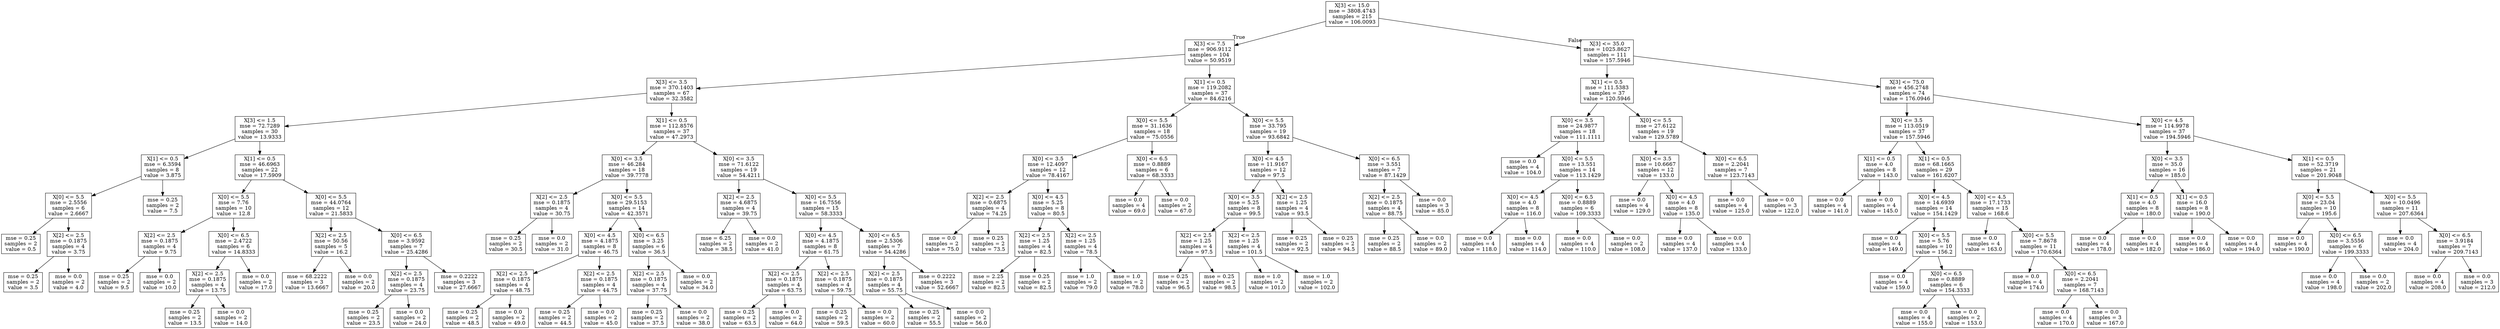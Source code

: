 digraph Tree {
node [shape=box] ;
0 [label="X[3] <= 15.0\nmse = 3808.4743\nsamples = 215\nvalue = 106.0093"] ;
1 [label="X[3] <= 7.5\nmse = 906.9112\nsamples = 104\nvalue = 50.9519"] ;
0 -> 1 [labeldistance=2.5, labelangle=45, headlabel="True"] ;
2 [label="X[3] <= 3.5\nmse = 370.1403\nsamples = 67\nvalue = 32.3582"] ;
1 -> 2 ;
3 [label="X[3] <= 1.5\nmse = 72.7289\nsamples = 30\nvalue = 13.9333"] ;
2 -> 3 ;
4 [label="X[1] <= 0.5\nmse = 6.3594\nsamples = 8\nvalue = 3.875"] ;
3 -> 4 ;
5 [label="X[0] <= 5.5\nmse = 2.5556\nsamples = 6\nvalue = 2.6667"] ;
4 -> 5 ;
6 [label="mse = 0.25\nsamples = 2\nvalue = 0.5"] ;
5 -> 6 ;
7 [label="X[2] <= 2.5\nmse = 0.1875\nsamples = 4\nvalue = 3.75"] ;
5 -> 7 ;
8 [label="mse = 0.25\nsamples = 2\nvalue = 3.5"] ;
7 -> 8 ;
9 [label="mse = 0.0\nsamples = 2\nvalue = 4.0"] ;
7 -> 9 ;
10 [label="mse = 0.25\nsamples = 2\nvalue = 7.5"] ;
4 -> 10 ;
11 [label="X[1] <= 0.5\nmse = 46.6963\nsamples = 22\nvalue = 17.5909"] ;
3 -> 11 ;
12 [label="X[0] <= 5.5\nmse = 7.76\nsamples = 10\nvalue = 12.8"] ;
11 -> 12 ;
13 [label="X[2] <= 2.5\nmse = 0.1875\nsamples = 4\nvalue = 9.75"] ;
12 -> 13 ;
14 [label="mse = 0.25\nsamples = 2\nvalue = 9.5"] ;
13 -> 14 ;
15 [label="mse = 0.0\nsamples = 2\nvalue = 10.0"] ;
13 -> 15 ;
16 [label="X[0] <= 6.5\nmse = 2.4722\nsamples = 6\nvalue = 14.8333"] ;
12 -> 16 ;
17 [label="X[2] <= 2.5\nmse = 0.1875\nsamples = 4\nvalue = 13.75"] ;
16 -> 17 ;
18 [label="mse = 0.25\nsamples = 2\nvalue = 13.5"] ;
17 -> 18 ;
19 [label="mse = 0.0\nsamples = 2\nvalue = 14.0"] ;
17 -> 19 ;
20 [label="mse = 0.0\nsamples = 2\nvalue = 17.0"] ;
16 -> 20 ;
21 [label="X[0] <= 5.5\nmse = 44.0764\nsamples = 12\nvalue = 21.5833"] ;
11 -> 21 ;
22 [label="X[2] <= 2.5\nmse = 50.56\nsamples = 5\nvalue = 16.2"] ;
21 -> 22 ;
23 [label="mse = 68.2222\nsamples = 3\nvalue = 13.6667"] ;
22 -> 23 ;
24 [label="mse = 0.0\nsamples = 2\nvalue = 20.0"] ;
22 -> 24 ;
25 [label="X[0] <= 6.5\nmse = 3.9592\nsamples = 7\nvalue = 25.4286"] ;
21 -> 25 ;
26 [label="X[2] <= 2.5\nmse = 0.1875\nsamples = 4\nvalue = 23.75"] ;
25 -> 26 ;
27 [label="mse = 0.25\nsamples = 2\nvalue = 23.5"] ;
26 -> 27 ;
28 [label="mse = 0.0\nsamples = 2\nvalue = 24.0"] ;
26 -> 28 ;
29 [label="mse = 0.2222\nsamples = 3\nvalue = 27.6667"] ;
25 -> 29 ;
30 [label="X[1] <= 0.5\nmse = 112.8576\nsamples = 37\nvalue = 47.2973"] ;
2 -> 30 ;
31 [label="X[0] <= 3.5\nmse = 46.284\nsamples = 18\nvalue = 39.7778"] ;
30 -> 31 ;
32 [label="X[2] <= 2.5\nmse = 0.1875\nsamples = 4\nvalue = 30.75"] ;
31 -> 32 ;
33 [label="mse = 0.25\nsamples = 2\nvalue = 30.5"] ;
32 -> 33 ;
34 [label="mse = 0.0\nsamples = 2\nvalue = 31.0"] ;
32 -> 34 ;
35 [label="X[0] <= 5.5\nmse = 29.5153\nsamples = 14\nvalue = 42.3571"] ;
31 -> 35 ;
36 [label="X[0] <= 4.5\nmse = 4.1875\nsamples = 8\nvalue = 46.75"] ;
35 -> 36 ;
37 [label="X[2] <= 2.5\nmse = 0.1875\nsamples = 4\nvalue = 48.75"] ;
36 -> 37 ;
38 [label="mse = 0.25\nsamples = 2\nvalue = 48.5"] ;
37 -> 38 ;
39 [label="mse = 0.0\nsamples = 2\nvalue = 49.0"] ;
37 -> 39 ;
40 [label="X[2] <= 2.5\nmse = 0.1875\nsamples = 4\nvalue = 44.75"] ;
36 -> 40 ;
41 [label="mse = 0.25\nsamples = 2\nvalue = 44.5"] ;
40 -> 41 ;
42 [label="mse = 0.0\nsamples = 2\nvalue = 45.0"] ;
40 -> 42 ;
43 [label="X[0] <= 6.5\nmse = 3.25\nsamples = 6\nvalue = 36.5"] ;
35 -> 43 ;
44 [label="X[2] <= 2.5\nmse = 0.1875\nsamples = 4\nvalue = 37.75"] ;
43 -> 44 ;
45 [label="mse = 0.25\nsamples = 2\nvalue = 37.5"] ;
44 -> 45 ;
46 [label="mse = 0.0\nsamples = 2\nvalue = 38.0"] ;
44 -> 46 ;
47 [label="mse = 0.0\nsamples = 2\nvalue = 34.0"] ;
43 -> 47 ;
48 [label="X[0] <= 3.5\nmse = 71.6122\nsamples = 19\nvalue = 54.4211"] ;
30 -> 48 ;
49 [label="X[2] <= 2.5\nmse = 4.6875\nsamples = 4\nvalue = 39.75"] ;
48 -> 49 ;
50 [label="mse = 6.25\nsamples = 2\nvalue = 38.5"] ;
49 -> 50 ;
51 [label="mse = 0.0\nsamples = 2\nvalue = 41.0"] ;
49 -> 51 ;
52 [label="X[0] <= 5.5\nmse = 16.7556\nsamples = 15\nvalue = 58.3333"] ;
48 -> 52 ;
53 [label="X[0] <= 4.5\nmse = 4.1875\nsamples = 8\nvalue = 61.75"] ;
52 -> 53 ;
54 [label="X[2] <= 2.5\nmse = 0.1875\nsamples = 4\nvalue = 63.75"] ;
53 -> 54 ;
55 [label="mse = 0.25\nsamples = 2\nvalue = 63.5"] ;
54 -> 55 ;
56 [label="mse = 0.0\nsamples = 2\nvalue = 64.0"] ;
54 -> 56 ;
57 [label="X[2] <= 2.5\nmse = 0.1875\nsamples = 4\nvalue = 59.75"] ;
53 -> 57 ;
58 [label="mse = 0.25\nsamples = 2\nvalue = 59.5"] ;
57 -> 58 ;
59 [label="mse = 0.0\nsamples = 2\nvalue = 60.0"] ;
57 -> 59 ;
60 [label="X[0] <= 6.5\nmse = 2.5306\nsamples = 7\nvalue = 54.4286"] ;
52 -> 60 ;
61 [label="X[2] <= 2.5\nmse = 0.1875\nsamples = 4\nvalue = 55.75"] ;
60 -> 61 ;
62 [label="mse = 0.25\nsamples = 2\nvalue = 55.5"] ;
61 -> 62 ;
63 [label="mse = 0.0\nsamples = 2\nvalue = 56.0"] ;
61 -> 63 ;
64 [label="mse = 0.2222\nsamples = 3\nvalue = 52.6667"] ;
60 -> 64 ;
65 [label="X[1] <= 0.5\nmse = 119.2082\nsamples = 37\nvalue = 84.6216"] ;
1 -> 65 ;
66 [label="X[0] <= 5.5\nmse = 31.1636\nsamples = 18\nvalue = 75.0556"] ;
65 -> 66 ;
67 [label="X[0] <= 3.5\nmse = 12.4097\nsamples = 12\nvalue = 78.4167"] ;
66 -> 67 ;
68 [label="X[2] <= 2.5\nmse = 0.6875\nsamples = 4\nvalue = 74.25"] ;
67 -> 68 ;
69 [label="mse = 0.0\nsamples = 2\nvalue = 75.0"] ;
68 -> 69 ;
70 [label="mse = 0.25\nsamples = 2\nvalue = 73.5"] ;
68 -> 70 ;
71 [label="X[0] <= 4.5\nmse = 5.25\nsamples = 8\nvalue = 80.5"] ;
67 -> 71 ;
72 [label="X[2] <= 2.5\nmse = 1.25\nsamples = 4\nvalue = 82.5"] ;
71 -> 72 ;
73 [label="mse = 2.25\nsamples = 2\nvalue = 82.5"] ;
72 -> 73 ;
74 [label="mse = 0.25\nsamples = 2\nvalue = 82.5"] ;
72 -> 74 ;
75 [label="X[2] <= 2.5\nmse = 1.25\nsamples = 4\nvalue = 78.5"] ;
71 -> 75 ;
76 [label="mse = 1.0\nsamples = 2\nvalue = 79.0"] ;
75 -> 76 ;
77 [label="mse = 1.0\nsamples = 2\nvalue = 78.0"] ;
75 -> 77 ;
78 [label="X[0] <= 6.5\nmse = 0.8889\nsamples = 6\nvalue = 68.3333"] ;
66 -> 78 ;
79 [label="mse = 0.0\nsamples = 4\nvalue = 69.0"] ;
78 -> 79 ;
80 [label="mse = 0.0\nsamples = 2\nvalue = 67.0"] ;
78 -> 80 ;
81 [label="X[0] <= 5.5\nmse = 33.795\nsamples = 19\nvalue = 93.6842"] ;
65 -> 81 ;
82 [label="X[0] <= 4.5\nmse = 11.9167\nsamples = 12\nvalue = 97.5"] ;
81 -> 82 ;
83 [label="X[0] <= 3.5\nmse = 5.25\nsamples = 8\nvalue = 99.5"] ;
82 -> 83 ;
84 [label="X[2] <= 2.5\nmse = 1.25\nsamples = 4\nvalue = 97.5"] ;
83 -> 84 ;
85 [label="mse = 0.25\nsamples = 2\nvalue = 96.5"] ;
84 -> 85 ;
86 [label="mse = 0.25\nsamples = 2\nvalue = 98.5"] ;
84 -> 86 ;
87 [label="X[2] <= 2.5\nmse = 1.25\nsamples = 4\nvalue = 101.5"] ;
83 -> 87 ;
88 [label="mse = 1.0\nsamples = 2\nvalue = 101.0"] ;
87 -> 88 ;
89 [label="mse = 1.0\nsamples = 2\nvalue = 102.0"] ;
87 -> 89 ;
90 [label="X[2] <= 2.5\nmse = 1.25\nsamples = 4\nvalue = 93.5"] ;
82 -> 90 ;
91 [label="mse = 0.25\nsamples = 2\nvalue = 92.5"] ;
90 -> 91 ;
92 [label="mse = 0.25\nsamples = 2\nvalue = 94.5"] ;
90 -> 92 ;
93 [label="X[0] <= 6.5\nmse = 3.551\nsamples = 7\nvalue = 87.1429"] ;
81 -> 93 ;
94 [label="X[2] <= 2.5\nmse = 0.1875\nsamples = 4\nvalue = 88.75"] ;
93 -> 94 ;
95 [label="mse = 0.25\nsamples = 2\nvalue = 88.5"] ;
94 -> 95 ;
96 [label="mse = 0.0\nsamples = 2\nvalue = 89.0"] ;
94 -> 96 ;
97 [label="mse = 0.0\nsamples = 3\nvalue = 85.0"] ;
93 -> 97 ;
98 [label="X[3] <= 35.0\nmse = 1025.8627\nsamples = 111\nvalue = 157.5946"] ;
0 -> 98 [labeldistance=2.5, labelangle=-45, headlabel="False"] ;
99 [label="X[1] <= 0.5\nmse = 111.5383\nsamples = 37\nvalue = 120.5946"] ;
98 -> 99 ;
100 [label="X[0] <= 3.5\nmse = 24.9877\nsamples = 18\nvalue = 111.1111"] ;
99 -> 100 ;
101 [label="mse = 0.0\nsamples = 4\nvalue = 104.0"] ;
100 -> 101 ;
102 [label="X[0] <= 5.5\nmse = 13.551\nsamples = 14\nvalue = 113.1429"] ;
100 -> 102 ;
103 [label="X[0] <= 4.5\nmse = 4.0\nsamples = 8\nvalue = 116.0"] ;
102 -> 103 ;
104 [label="mse = 0.0\nsamples = 4\nvalue = 118.0"] ;
103 -> 104 ;
105 [label="mse = 0.0\nsamples = 4\nvalue = 114.0"] ;
103 -> 105 ;
106 [label="X[0] <= 6.5\nmse = 0.8889\nsamples = 6\nvalue = 109.3333"] ;
102 -> 106 ;
107 [label="mse = 0.0\nsamples = 4\nvalue = 110.0"] ;
106 -> 107 ;
108 [label="mse = 0.0\nsamples = 2\nvalue = 108.0"] ;
106 -> 108 ;
109 [label="X[0] <= 5.5\nmse = 27.6122\nsamples = 19\nvalue = 129.5789"] ;
99 -> 109 ;
110 [label="X[0] <= 3.5\nmse = 10.6667\nsamples = 12\nvalue = 133.0"] ;
109 -> 110 ;
111 [label="mse = 0.0\nsamples = 4\nvalue = 129.0"] ;
110 -> 111 ;
112 [label="X[0] <= 4.5\nmse = 4.0\nsamples = 8\nvalue = 135.0"] ;
110 -> 112 ;
113 [label="mse = 0.0\nsamples = 4\nvalue = 137.0"] ;
112 -> 113 ;
114 [label="mse = 0.0\nsamples = 4\nvalue = 133.0"] ;
112 -> 114 ;
115 [label="X[0] <= 6.5\nmse = 2.2041\nsamples = 7\nvalue = 123.7143"] ;
109 -> 115 ;
116 [label="mse = 0.0\nsamples = 4\nvalue = 125.0"] ;
115 -> 116 ;
117 [label="mse = 0.0\nsamples = 3\nvalue = 122.0"] ;
115 -> 117 ;
118 [label="X[3] <= 75.0\nmse = 456.2748\nsamples = 74\nvalue = 176.0946"] ;
98 -> 118 ;
119 [label="X[0] <= 3.5\nmse = 113.0519\nsamples = 37\nvalue = 157.5946"] ;
118 -> 119 ;
120 [label="X[1] <= 0.5\nmse = 4.0\nsamples = 8\nvalue = 143.0"] ;
119 -> 120 ;
121 [label="mse = 0.0\nsamples = 4\nvalue = 141.0"] ;
120 -> 121 ;
122 [label="mse = 0.0\nsamples = 4\nvalue = 145.0"] ;
120 -> 122 ;
123 [label="X[1] <= 0.5\nmse = 68.1665\nsamples = 29\nvalue = 161.6207"] ;
119 -> 123 ;
124 [label="X[0] <= 4.5\nmse = 14.6939\nsamples = 14\nvalue = 154.1429"] ;
123 -> 124 ;
125 [label="mse = 0.0\nsamples = 4\nvalue = 149.0"] ;
124 -> 125 ;
126 [label="X[0] <= 5.5\nmse = 5.76\nsamples = 10\nvalue = 156.2"] ;
124 -> 126 ;
127 [label="mse = 0.0\nsamples = 4\nvalue = 159.0"] ;
126 -> 127 ;
128 [label="X[0] <= 6.5\nmse = 0.8889\nsamples = 6\nvalue = 154.3333"] ;
126 -> 128 ;
129 [label="mse = 0.0\nsamples = 4\nvalue = 155.0"] ;
128 -> 129 ;
130 [label="mse = 0.0\nsamples = 2\nvalue = 153.0"] ;
128 -> 130 ;
131 [label="X[0] <= 4.5\nmse = 17.1733\nsamples = 15\nvalue = 168.6"] ;
123 -> 131 ;
132 [label="mse = 0.0\nsamples = 4\nvalue = 163.0"] ;
131 -> 132 ;
133 [label="X[0] <= 5.5\nmse = 7.8678\nsamples = 11\nvalue = 170.6364"] ;
131 -> 133 ;
134 [label="mse = 0.0\nsamples = 4\nvalue = 174.0"] ;
133 -> 134 ;
135 [label="X[0] <= 6.5\nmse = 2.2041\nsamples = 7\nvalue = 168.7143"] ;
133 -> 135 ;
136 [label="mse = 0.0\nsamples = 4\nvalue = 170.0"] ;
135 -> 136 ;
137 [label="mse = 0.0\nsamples = 3\nvalue = 167.0"] ;
135 -> 137 ;
138 [label="X[0] <= 4.5\nmse = 114.9978\nsamples = 37\nvalue = 194.5946"] ;
118 -> 138 ;
139 [label="X[0] <= 3.5\nmse = 35.0\nsamples = 16\nvalue = 185.0"] ;
138 -> 139 ;
140 [label="X[1] <= 0.5\nmse = 4.0\nsamples = 8\nvalue = 180.0"] ;
139 -> 140 ;
141 [label="mse = 0.0\nsamples = 4\nvalue = 178.0"] ;
140 -> 141 ;
142 [label="mse = 0.0\nsamples = 4\nvalue = 182.0"] ;
140 -> 142 ;
143 [label="X[1] <= 0.5\nmse = 16.0\nsamples = 8\nvalue = 190.0"] ;
139 -> 143 ;
144 [label="mse = 0.0\nsamples = 4\nvalue = 186.0"] ;
143 -> 144 ;
145 [label="mse = 0.0\nsamples = 4\nvalue = 194.0"] ;
143 -> 145 ;
146 [label="X[1] <= 0.5\nmse = 52.3719\nsamples = 21\nvalue = 201.9048"] ;
138 -> 146 ;
147 [label="X[0] <= 5.5\nmse = 23.04\nsamples = 10\nvalue = 195.6"] ;
146 -> 147 ;
148 [label="mse = 0.0\nsamples = 4\nvalue = 190.0"] ;
147 -> 148 ;
149 [label="X[0] <= 6.5\nmse = 3.5556\nsamples = 6\nvalue = 199.3333"] ;
147 -> 149 ;
150 [label="mse = 0.0\nsamples = 4\nvalue = 198.0"] ;
149 -> 150 ;
151 [label="mse = 0.0\nsamples = 2\nvalue = 202.0"] ;
149 -> 151 ;
152 [label="X[0] <= 5.5\nmse = 10.0496\nsamples = 11\nvalue = 207.6364"] ;
146 -> 152 ;
153 [label="mse = 0.0\nsamples = 4\nvalue = 204.0"] ;
152 -> 153 ;
154 [label="X[0] <= 6.5\nmse = 3.9184\nsamples = 7\nvalue = 209.7143"] ;
152 -> 154 ;
155 [label="mse = 0.0\nsamples = 4\nvalue = 208.0"] ;
154 -> 155 ;
156 [label="mse = 0.0\nsamples = 3\nvalue = 212.0"] ;
154 -> 156 ;
}